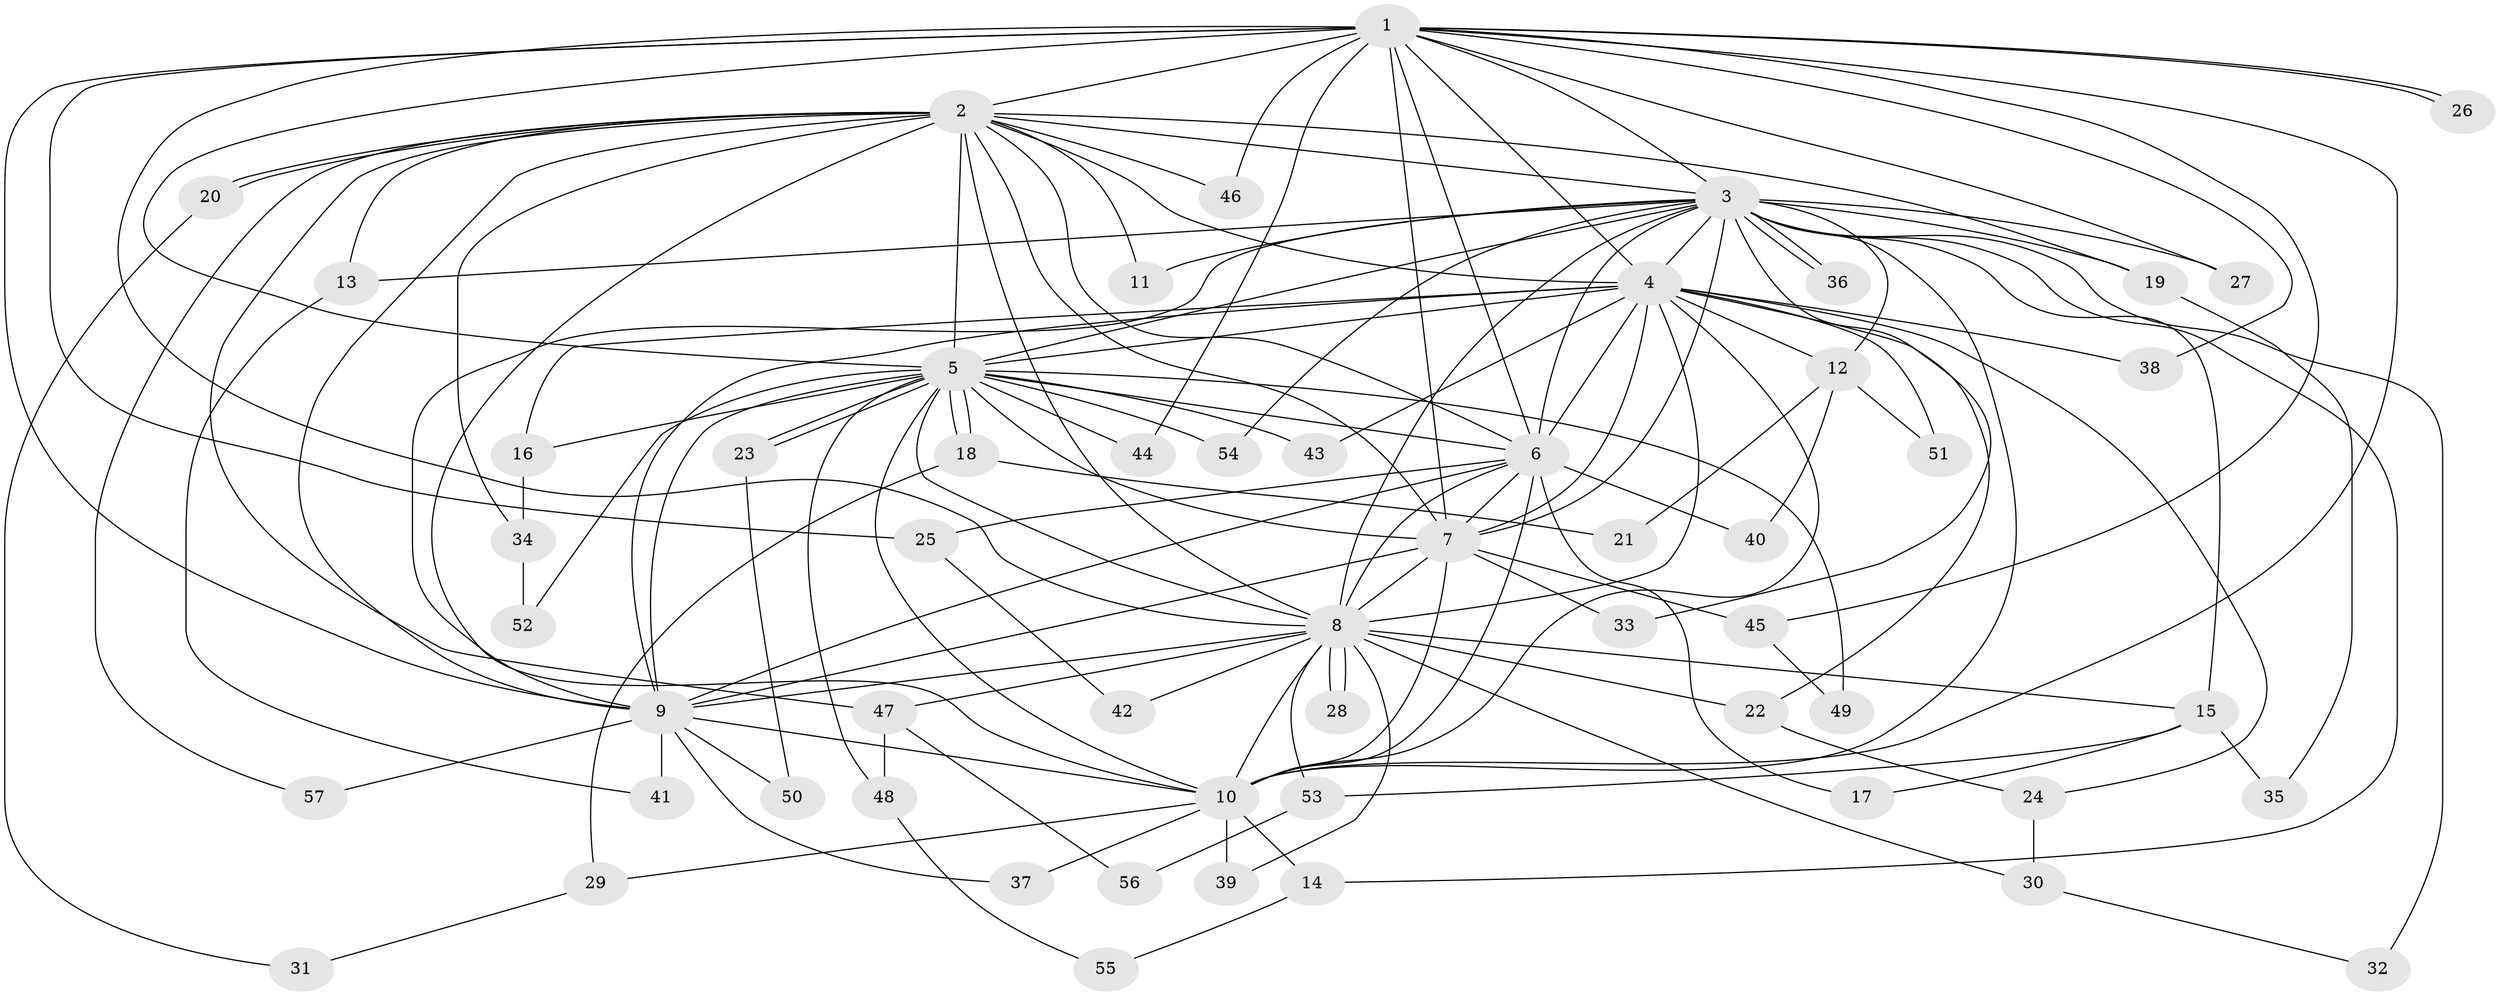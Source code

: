 // coarse degree distribution, {15: 0.045454545454545456, 1: 0.4090909090909091, 2: 0.45454545454545453, 11: 0.045454545454545456, 9: 0.045454545454545456}
// Generated by graph-tools (version 1.1) at 2025/46/03/04/25 21:46:32]
// undirected, 57 vertices, 139 edges
graph export_dot {
graph [start="1"]
  node [color=gray90,style=filled];
  1;
  2;
  3;
  4;
  5;
  6;
  7;
  8;
  9;
  10;
  11;
  12;
  13;
  14;
  15;
  16;
  17;
  18;
  19;
  20;
  21;
  22;
  23;
  24;
  25;
  26;
  27;
  28;
  29;
  30;
  31;
  32;
  33;
  34;
  35;
  36;
  37;
  38;
  39;
  40;
  41;
  42;
  43;
  44;
  45;
  46;
  47;
  48;
  49;
  50;
  51;
  52;
  53;
  54;
  55;
  56;
  57;
  1 -- 2;
  1 -- 3;
  1 -- 4;
  1 -- 5;
  1 -- 6;
  1 -- 7;
  1 -- 8;
  1 -- 9;
  1 -- 10;
  1 -- 25;
  1 -- 26;
  1 -- 26;
  1 -- 27;
  1 -- 38;
  1 -- 44;
  1 -- 45;
  1 -- 46;
  2 -- 3;
  2 -- 4;
  2 -- 5;
  2 -- 6;
  2 -- 7;
  2 -- 8;
  2 -- 9;
  2 -- 10;
  2 -- 11;
  2 -- 13;
  2 -- 19;
  2 -- 20;
  2 -- 20;
  2 -- 34;
  2 -- 46;
  2 -- 47;
  2 -- 57;
  3 -- 4;
  3 -- 5;
  3 -- 6;
  3 -- 7;
  3 -- 8;
  3 -- 9;
  3 -- 10;
  3 -- 11;
  3 -- 12;
  3 -- 13;
  3 -- 14;
  3 -- 15;
  3 -- 19;
  3 -- 27;
  3 -- 32;
  3 -- 33;
  3 -- 36;
  3 -- 36;
  3 -- 54;
  4 -- 5;
  4 -- 6;
  4 -- 7;
  4 -- 8;
  4 -- 9;
  4 -- 10;
  4 -- 12;
  4 -- 16;
  4 -- 22;
  4 -- 24;
  4 -- 38;
  4 -- 43;
  4 -- 51;
  5 -- 6;
  5 -- 7;
  5 -- 8;
  5 -- 9;
  5 -- 10;
  5 -- 16;
  5 -- 18;
  5 -- 18;
  5 -- 23;
  5 -- 23;
  5 -- 43;
  5 -- 44;
  5 -- 48;
  5 -- 49;
  5 -- 52;
  5 -- 54;
  6 -- 7;
  6 -- 8;
  6 -- 9;
  6 -- 10;
  6 -- 17;
  6 -- 25;
  6 -- 40;
  7 -- 8;
  7 -- 9;
  7 -- 10;
  7 -- 33;
  7 -- 45;
  8 -- 9;
  8 -- 10;
  8 -- 15;
  8 -- 22;
  8 -- 28;
  8 -- 28;
  8 -- 30;
  8 -- 39;
  8 -- 42;
  8 -- 47;
  8 -- 53;
  9 -- 10;
  9 -- 37;
  9 -- 41;
  9 -- 50;
  9 -- 57;
  10 -- 14;
  10 -- 29;
  10 -- 37;
  10 -- 39;
  12 -- 21;
  12 -- 40;
  12 -- 51;
  13 -- 41;
  14 -- 55;
  15 -- 17;
  15 -- 35;
  15 -- 53;
  16 -- 34;
  18 -- 21;
  18 -- 29;
  19 -- 35;
  20 -- 31;
  22 -- 24;
  23 -- 50;
  24 -- 30;
  25 -- 42;
  29 -- 31;
  30 -- 32;
  34 -- 52;
  45 -- 49;
  47 -- 48;
  47 -- 56;
  48 -- 55;
  53 -- 56;
}
